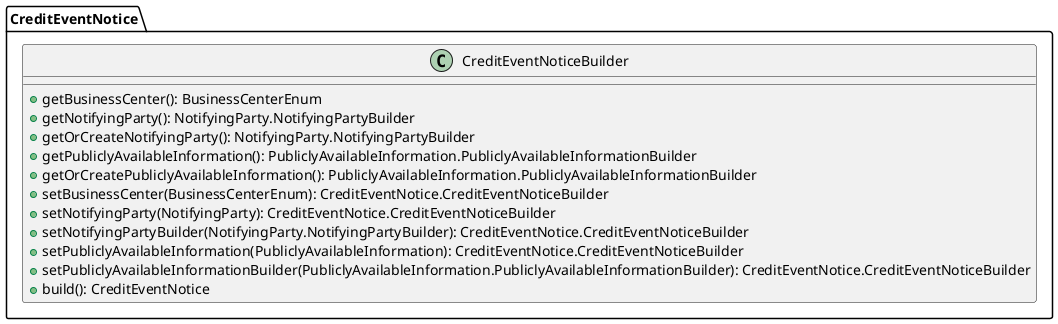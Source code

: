 @startuml

    class CreditEventNotice.CreditEventNoticeBuilder [[CreditEventNotice.CreditEventNoticeBuilder.html]] {
        +getBusinessCenter(): BusinessCenterEnum
        +getNotifyingParty(): NotifyingParty.NotifyingPartyBuilder
        +getOrCreateNotifyingParty(): NotifyingParty.NotifyingPartyBuilder
        +getPubliclyAvailableInformation(): PubliclyAvailableInformation.PubliclyAvailableInformationBuilder
        +getOrCreatePubliclyAvailableInformation(): PubliclyAvailableInformation.PubliclyAvailableInformationBuilder
        +setBusinessCenter(BusinessCenterEnum): CreditEventNotice.CreditEventNoticeBuilder
        +setNotifyingParty(NotifyingParty): CreditEventNotice.CreditEventNoticeBuilder
        +setNotifyingPartyBuilder(NotifyingParty.NotifyingPartyBuilder): CreditEventNotice.CreditEventNoticeBuilder
        +setPubliclyAvailableInformation(PubliclyAvailableInformation): CreditEventNotice.CreditEventNoticeBuilder
        +setPubliclyAvailableInformationBuilder(PubliclyAvailableInformation.PubliclyAvailableInformationBuilder): CreditEventNotice.CreditEventNoticeBuilder
        +build(): CreditEventNotice
    }

@enduml
